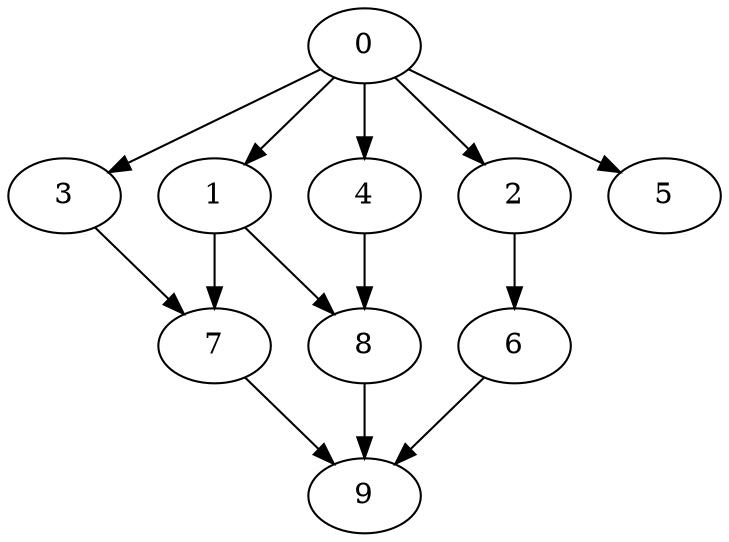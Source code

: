 strict digraph  {
0;
1;
2;
3;
4;
5;
6;
7;
8;
9;
0 -> 1;
0 -> 2;
0 -> 3;
0 -> 4;
0 -> 5;
2 -> 6;
3 -> 7;
4 -> 8;
1 -> 7;
1 -> 8;
6 -> 9;
7 -> 9;
8 -> 9;
}
